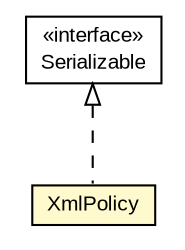 #!/usr/local/bin/dot
#
# Class diagram 
# Generated by UMLGraph version R5_6-24-gf6e263 (http://www.umlgraph.org/)
#

digraph G {
	edge [fontname="arial",fontsize=10,labelfontname="arial",labelfontsize=10];
	node [fontname="arial",fontsize=10,shape=plaintext];
	nodesep=0.25;
	ranksep=0.5;
	// eu.europa.esig.dss.jaxb.simplereport.XmlPolicy
	c816446 [label=<<table title="eu.europa.esig.dss.jaxb.simplereport.XmlPolicy" border="0" cellborder="1" cellspacing="0" cellpadding="2" port="p" bgcolor="lemonChiffon" href="./XmlPolicy.html">
		<tr><td><table border="0" cellspacing="0" cellpadding="1">
<tr><td align="center" balign="center"> XmlPolicy </td></tr>
		</table></td></tr>
		</table>>, URL="./XmlPolicy.html", fontname="arial", fontcolor="black", fontsize=10.0];
	//eu.europa.esig.dss.jaxb.simplereport.XmlPolicy implements java.io.Serializable
	c817010:p -> c816446:p [dir=back,arrowtail=empty,style=dashed];
	// java.io.Serializable
	c817010 [label=<<table title="java.io.Serializable" border="0" cellborder="1" cellspacing="0" cellpadding="2" port="p" href="http://java.sun.com/j2se/1.4.2/docs/api/java/io/Serializable.html">
		<tr><td><table border="0" cellspacing="0" cellpadding="1">
<tr><td align="center" balign="center"> &#171;interface&#187; </td></tr>
<tr><td align="center" balign="center"> Serializable </td></tr>
		</table></td></tr>
		</table>>, URL="http://java.sun.com/j2se/1.4.2/docs/api/java/io/Serializable.html", fontname="arial", fontcolor="black", fontsize=10.0];
}

